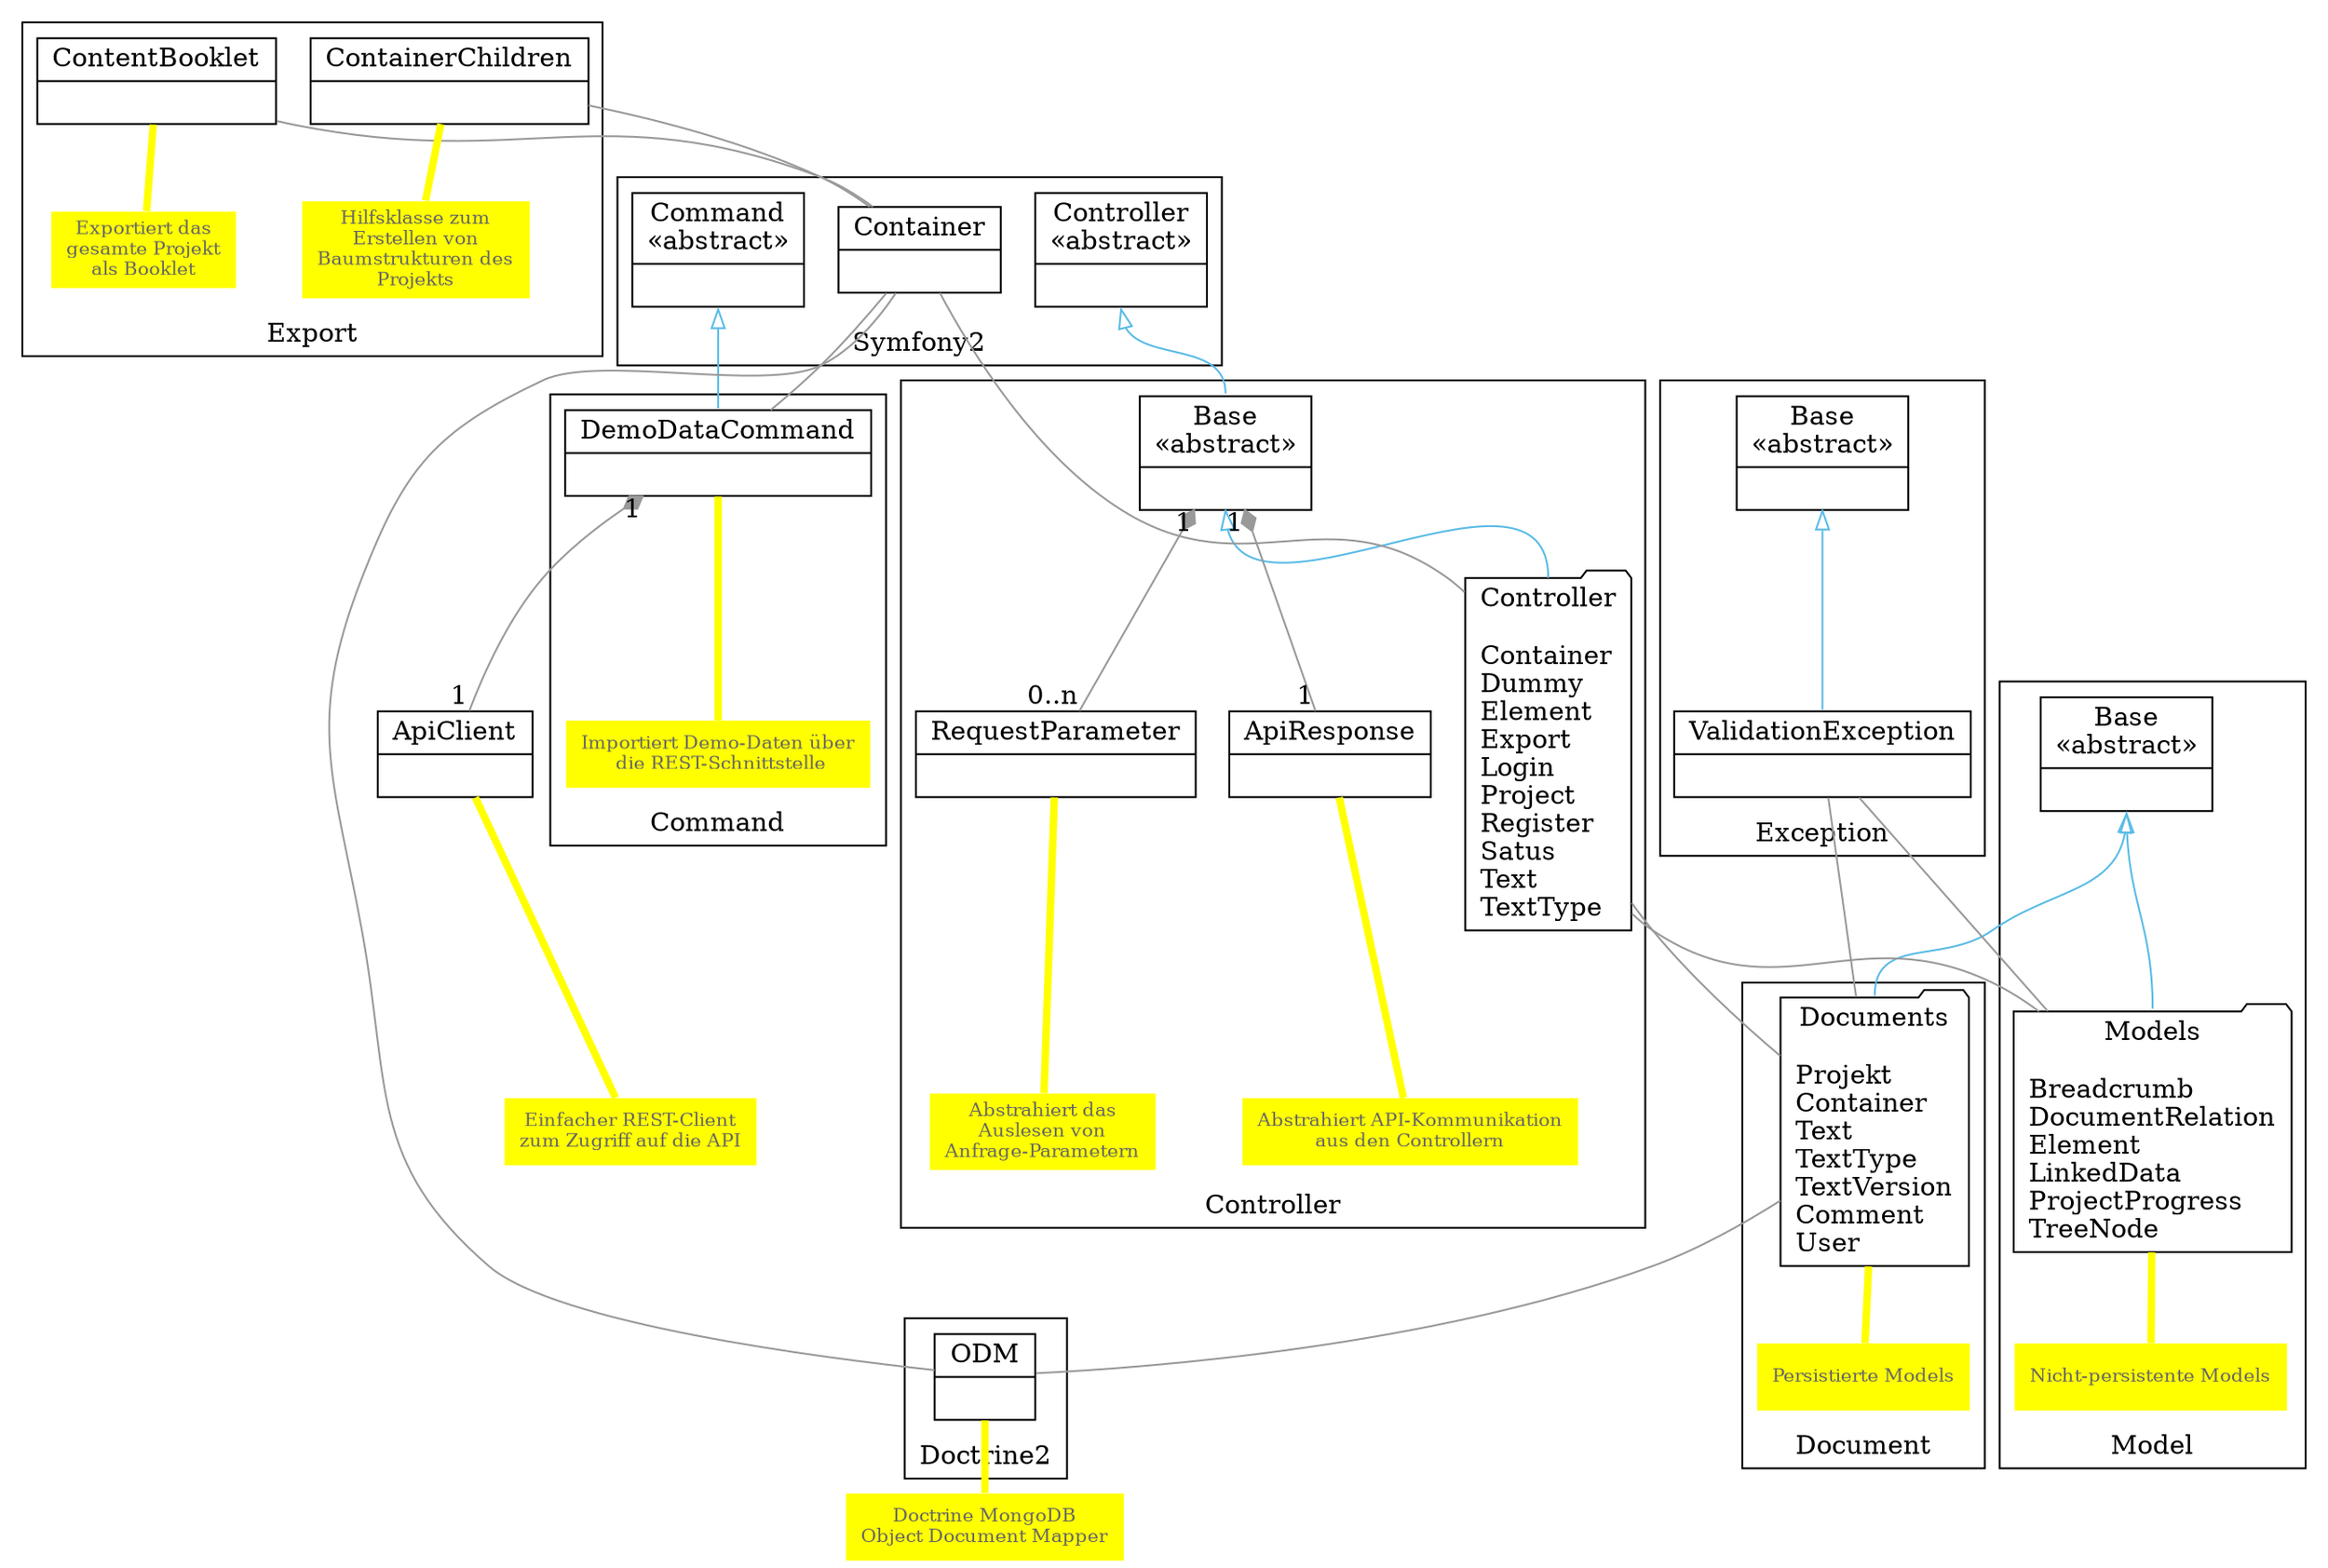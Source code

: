 
digraph G {
rankdir=BT

node [ shape=record ]

Base [ label="{Base\n«abstract»|}" ]
BaseModel [ label="{Base\n«abstract»|}" ]
BaseException [ label="{Base\n«abstract»|}" ]
ValidationException [ label="{ValidationException|}" ]
ConcreteController [ shape=folder label="Controller\n\lContainer\lDummy\lElement\lExport\lLogin\lProject\lRegister\lSatus\lText\lTextType\l" ]
ContainerChildren [ label="{ContainerChildren|}" ]
ContentBooklet [ label="{ContentBooklet|}" ]
RequestParameter [ label="{RequestParameter|}" ]
ApiResponse [ label="{ApiResponse|}" ]
ApiClient [ label="{ApiClient|}" ]
Document [ label="Documents\n\nProjekt\lContainer\lText\lTextType\lTextVersion\lComment\lUser\l" shape=folder ]
Model [ label="Models\n\nBreadcrumb\lDocumentRelation\lElement\lLinkedData\lProjectProgress\lTreeNode\l" shape=folder ]
DemoDataCommand [ label="{DemoDataCommand|}" ]
Sf2DI [ label="{Container|}" ]
Sf2Controller [ label="{Controller\n«abstract»|}" ]
D2ODM [ label="{ODM|}" ]
Sf2Command [ label="{Command\n«abstract»|}" ]

node [ shape=none style=filled color=yellow fontcolor="#666666" fontsize=10 ]

DocumentComment [ label="Persistierte Models" ]
DemoDataCommandComment [ label="Importiert Demo-Daten über\n die REST-Schnittstelle" ]
ApiResponseComment [ label="Abstrahiert API-Kommunikation\naus den Controllern" ]
RequestParameterComment [ label="Abstrahiert das\nAuslesen von\nAnfrage-Parametern" ]
ContainerChildrenComment [ label="Hilfsklasse zum\nErstellen von\nBaumstrukturen des\nProjekts" ]
ContentBookletComment [ label="Exportiert das\ngesamte Projekt\nals Booklet" ]
ModelComment [ label="Nicht-persistente Models" ]
D2ODMComment [ label="Doctrine MongoDB\nObject Document Mapper"]
ApiClientComment [ label="Einfacher REST-Client\nzum Zugriff auf die API" ]

subgraph cluster0 {
label="Controller"

Base
ConcreteController
ApiResponse
ApiResponseComment
RequestParameter
RequestParameterComment
}

subgraph cluster1 {
label="Export"

ContainerChildren
ContentBooklet
ContentBookletComment
ContainerChildrenComment

}

subgraph cluster3 {
label="Exception"
BaseException
ValidationException
}

subgraph cluster4 {
label="Document"
Document
DocumentComment
}

subgraph cluster5 {
label="Model"
Model
ModelComment
BaseModel

}

subgraph cluster6 {
label="Command"
DemoDataCommand
DemoDataCommandComment
}

subgraph cluster7 {
label="Symfony2"
Sf2DI
Sf2Controller
Sf2Command
}

subgraph cluster8 {
label="Doctrine2"
D2ODM
}


# Association
edge [ arrowhead=none color="#999999" ]
Document -> ConcreteController
Model -> ConcreteController
Document -> ValidationException
Model -> ValidationException
Sf2DI -> ConcreteController
Sf2DI -> ContentBooklet
Sf2DI -> ContainerChildren
Sf2DI -> D2ODM
Sf2DI -> DemoDataCommand
D2ODM -> Document

# Aggregation
# Aggregation can occur when a class is a collection or container of other classes, but where the contained classes do not have a strong life cycle dependency on the container—essentially, if the container is destroyed, its contents are not.
# In UML, it is graphically represented as a hollow diamond shape on the containing class end of the tree with lines that connect contained classes to the containing class.
edge [ arrowhead=odiamond ]
# Document -> ConcreteController [ taillabel="1" headlabel="0..n" ]

# Composition
# Composition usually has a strong life cycle dependency between instances of the container class and instances of the contained class(es): If the container is destroyed, normally every instance that it contains is destroyed as well.
# The UML graphical representation of a composition relationship is a filled diamond shape on the containing class end of the tree of lines that connect contained class(es) to the containing class.
edge [ arrowhead=diamond ]
ApiClient -> DemoDataCommand [ taillabel="1" headlabel="1" ]
ApiResponse -> Base [ taillabel="1" headlabel="1" ]
RequestParameter -> Base [ taillabel="0..n" headlabel="1" ]

# Generalization
node [ shape=point color="#5abbe6" ]
edge [ arrowtail=none arrowhead=onormal color="#5abbe6" fontcolor="#5abbe6" weight=10 headport=s tailport=n ]
Document -> BaseModel
Model -> BaseModel
ConcreteController -> Base -> Sf2Controller
ValidationException -> BaseException
DemoDataCommand -> Sf2Command

# Notizen
edge [ arrowhead=none penwidth=4 weight=0 color=yellow headport=none tailport=none ]

DocumentComment -> Document
DemoDataCommandComment -> DemoDataCommand
ContainerChildrenComment -> ContainerChildren
ContentBookletComment -> ContentBooklet
ModelComment -> Model
ApiResponseComment -> ApiResponse
D2ODMComment -> D2ODM
ApiClientComment -> ApiClient
RequestParameterComment -> RequestParameter

}

